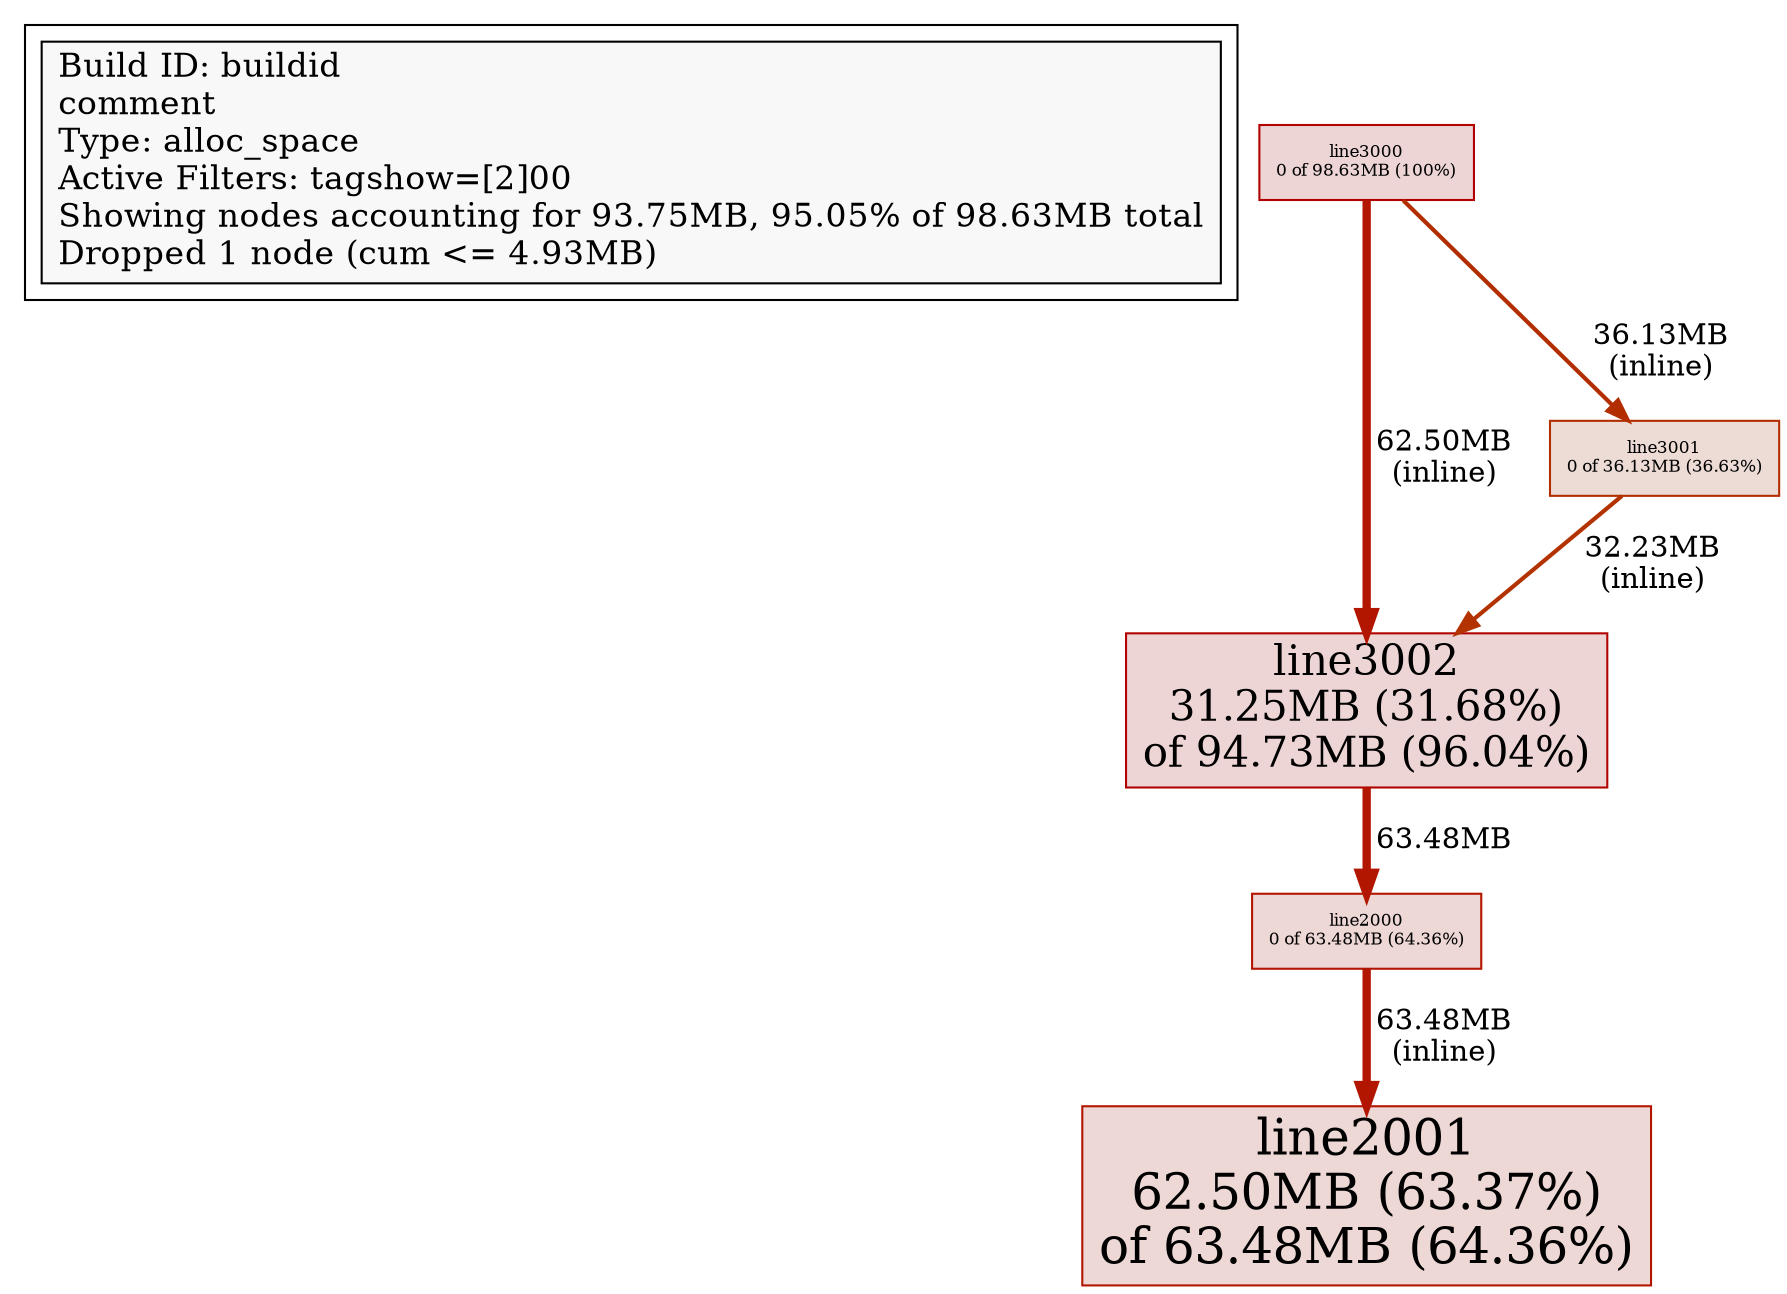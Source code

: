 digraph "unnamed" {
node [style=filled fillcolor="#f8f8f8"]
subgraph cluster_L { "Build ID: buildid" [shape=box fontsize=16 label="Build ID: buildid\lcomment\lType: alloc_space\lActive Filters: tagshow=[2]00\lShowing nodes accounting for 93.75MB, 95.05% of 98.63MB total\lDropped 1 node (cum <= 4.93MB)\l"] }
N1 [label="line3002\n31.25MB (31.68%)\nof 94.73MB (96.04%)" fontsize=20 shape=box tooltip="line3002 (94.73MB)" color="#b20200" fillcolor="#edd5d5"]
N2 [label="line3000\n0 of 98.63MB (100%)" fontsize=8 shape=box tooltip="line3000 (98.63MB)" color="#b20000" fillcolor="#edd5d5"]
N3 [label="line2001\n62.50MB (63.37%)\nof 63.48MB (64.36%)" fontsize=24 shape=box tooltip="line2001 (63.48MB)" color="#b21600" fillcolor="#edd8d5"]
N4 [label="line2000\n0 of 63.48MB (64.36%)" fontsize=8 shape=box tooltip="line2000 (63.48MB)" color="#b21600" fillcolor="#edd8d5"]
N5 [label="line3001\n0 of 36.13MB (36.63%)" fontsize=8 shape=box tooltip="line3001 (36.13MB)" color="#b22e00" fillcolor="#eddbd5"]
N4 -> N3 [label=" 63.48MB\n (inline)" weight=65 penwidth=4 color="#b21600" tooltip="line2000 -> line2001 (63.48MB)" labeltooltip="line2000 -> line2001 (63.48MB)"]
N1 -> N4 [label=" 63.48MB" weight=65 penwidth=4 color="#b21600" tooltip="line3002 -> line2000 (63.48MB)" labeltooltip="line3002 -> line2000 (63.48MB)"]
N2 -> N1 [label=" 62.50MB\n (inline)" weight=64 penwidth=4 color="#b21600" tooltip="line3000 -> line3002 (62.50MB)" labeltooltip="line3000 -> line3002 (62.50MB)"]
N2 -> N5 [label=" 36.13MB\n (inline)" weight=37 penwidth=2 color="#b22e00" tooltip="line3000 -> line3001 (36.13MB)" labeltooltip="line3000 -> line3001 (36.13MB)"]
N5 -> N1 [label=" 32.23MB\n (inline)" weight=33 penwidth=2 color="#b23200" tooltip="line3001 -> line3002 (32.23MB)" labeltooltip="line3001 -> line3002 (32.23MB)"]
}
